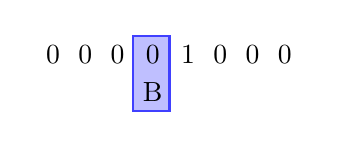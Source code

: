 \begin{tikzpicture}
    \matrix (m) at (0,0) [matrix of nodes] {
        0 & 0 & 0 & 0 & 1 & 0 & 0 & 0 \\
          &   &   & B \\
    };

    \begin{pgfonlayer}{background}
        \draw[draw=blue!75,fill=blue!25,thick] (m-2-4.south west) rectangle (m-1-4.north east);
    \end{pgfonlayer}
\end{tikzpicture}
